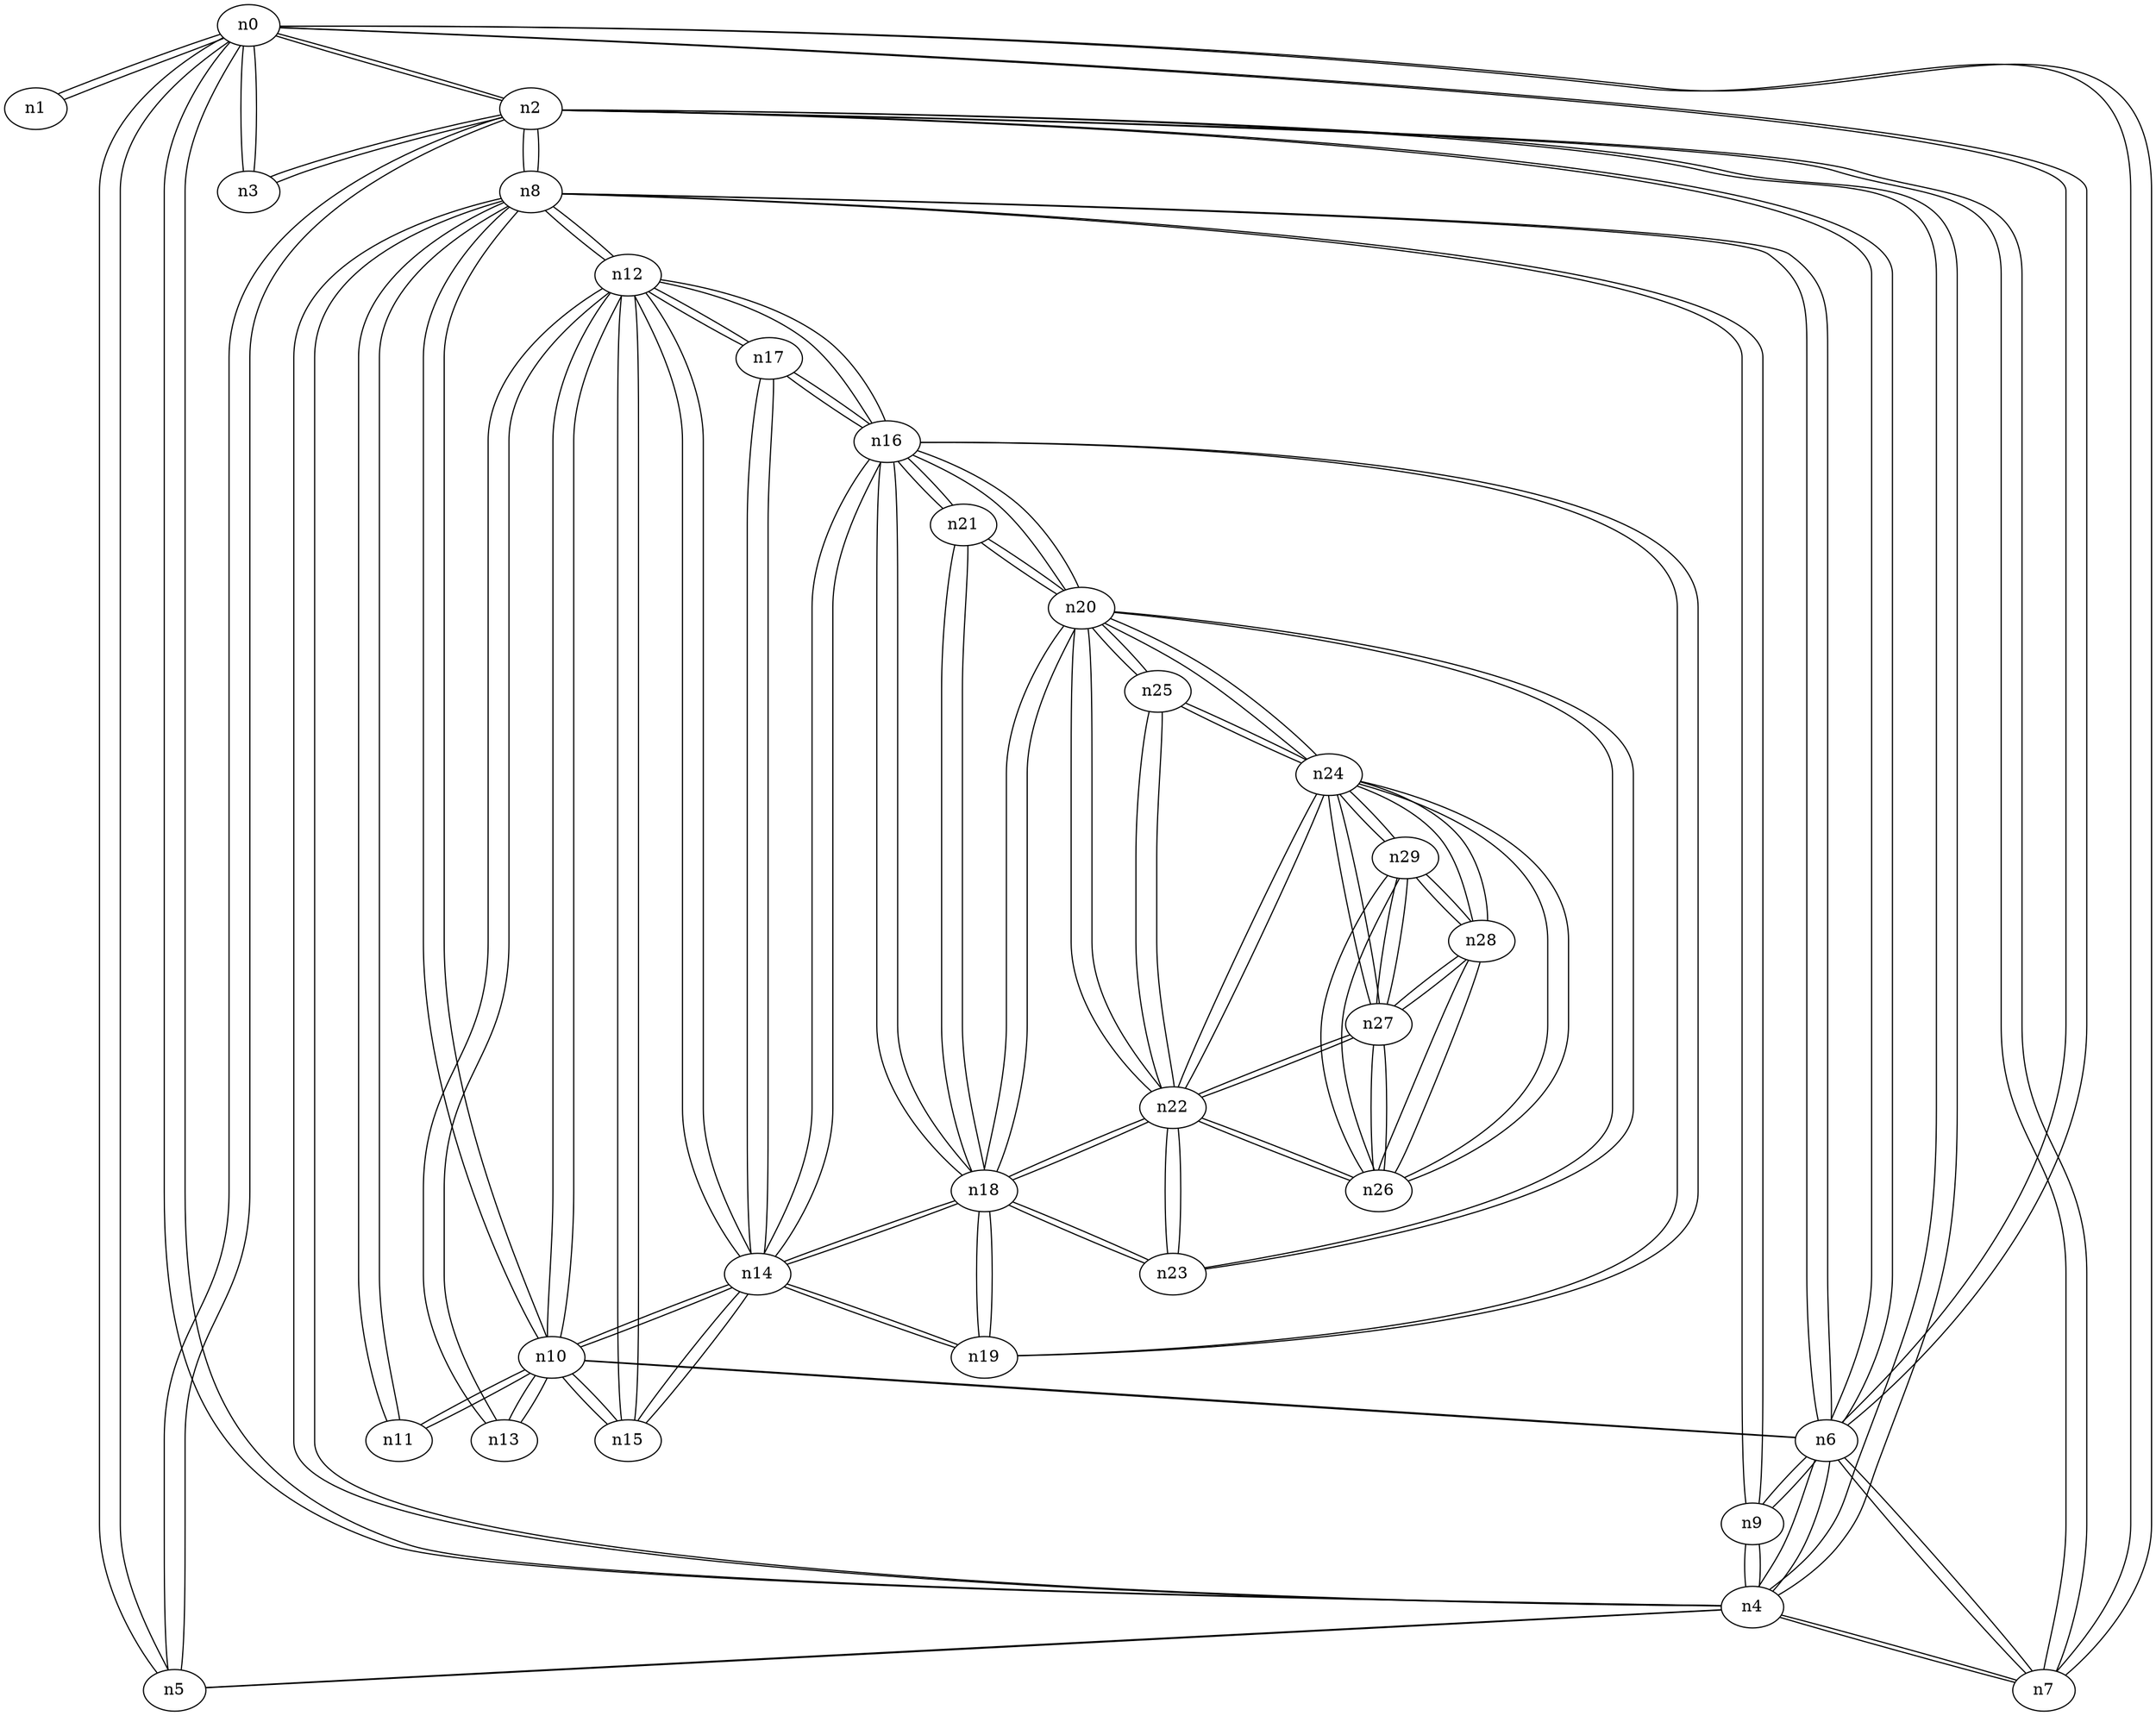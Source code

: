 graph {
n0;
n1;
n2;
n3;
n4;
n5;
n6;
n7;
n8;
n9;
n10;
n11;
n12;
n13;
n14;
n15;
n16;
n17;
n18;
n19;
n20;
n21;
n22;
n23;
n24;
n25;
n26;
n27;
n28;
n29;
n0 -- n2;
n0 -- n3;
n0 -- n6;
n0 -- n1;
n0 -- n5;
n0 -- n4;
n0 -- n7;
n1 -- n0;
n2 -- n3;
n2 -- n6;
n2 -- n5;
n2 -- n0;
n2 -- n8;
n2 -- n4;
n2 -- n7;
n3 -- n2;
n3 -- n0;
n4 -- n2;
n4 -- n6;
n4 -- n5;
n4 -- n0;
n4 -- n8;
n4 -- n7;
n4 -- n9;
n5 -- n2;
n5 -- n0;
n5 -- n4;
n6 -- n2;
n6 -- n10;
n6 -- n0;
n6 -- n8;
n6 -- n4;
n6 -- n7;
n6 -- n9;
n7 -- n2;
n7 -- n6;
n7 -- n0;
n7 -- n4;
n8 -- n2;
n8 -- n6;
n8 -- n10;
n8 -- n12;
n8 -- n11;
n8 -- n4;
n8 -- n9;
n9 -- n6;
n9 -- n8;
n9 -- n4;
n10 -- n14;
n10 -- n6;
n10 -- n13;
n10 -- n12;
n10 -- n11;
n10 -- n8;
n10 -- n15;
n11 -- n10;
n11 -- n8;
n12 -- n14;
n12 -- n16;
n12 -- n13;
n12 -- n10;
n12 -- n17;
n12 -- n8;
n12 -- n15;
n13 -- n10;
n13 -- n12;
n14 -- n19;
n14 -- n16;
n14 -- n10;
n14 -- n12;
n14 -- n17;
n14 -- n18;
n14 -- n15;
n15 -- n14;
n15 -- n10;
n15 -- n12;
n16 -- n14;
n16 -- n19;
n16 -- n12;
n16 -- n20;
n16 -- n17;
n16 -- n18;
n16 -- n21;
n17 -- n14;
n17 -- n16;
n17 -- n12;
n18 -- n14;
n18 -- n19;
n18 -- n16;
n18 -- n20;
n18 -- n22;
n18 -- n23;
n18 -- n21;
n19 -- n14;
n19 -- n16;
n19 -- n18;
n20 -- n24;
n20 -- n25;
n20 -- n16;
n20 -- n22;
n20 -- n18;
n20 -- n23;
n20 -- n21;
n21 -- n16;
n21 -- n20;
n21 -- n18;
n22 -- n24;
n22 -- n25;
n22 -- n27;
n22 -- n26;
n22 -- n20;
n22 -- n18;
n22 -- n23;
n23 -- n20;
n23 -- n22;
n23 -- n18;
n24 -- n25;
n24 -- n27;
n24 -- n29;
n24 -- n28;
n24 -- n26;
n24 -- n20;
n24 -- n22;
n25 -- n24;
n25 -- n20;
n25 -- n22;
n26 -- n24;
n26 -- n27;
n26 -- n29;
n26 -- n28;
n26 -- n22;
n27 -- n24;
n27 -- n29;
n27 -- n28;
n27 -- n26;
n27 -- n22;
n28 -- n24;
n28 -- n27;
n28 -- n29;
n28 -- n26;
n29 -- n24;
n29 -- n27;
n29 -- n28;
n29 -- n26;
}
